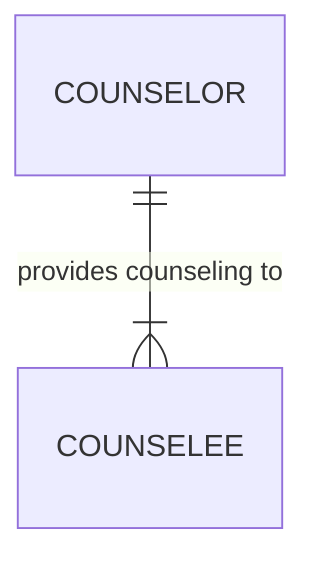 erDiagram
    COUNSELOR ||--|{ COUNSELEE : "provides counseling to"

    %% Comments for relationship attributes
    %% Start date: 2024-02-14
    %% Frequency: Weekly
    %% Topic: marriage guidance